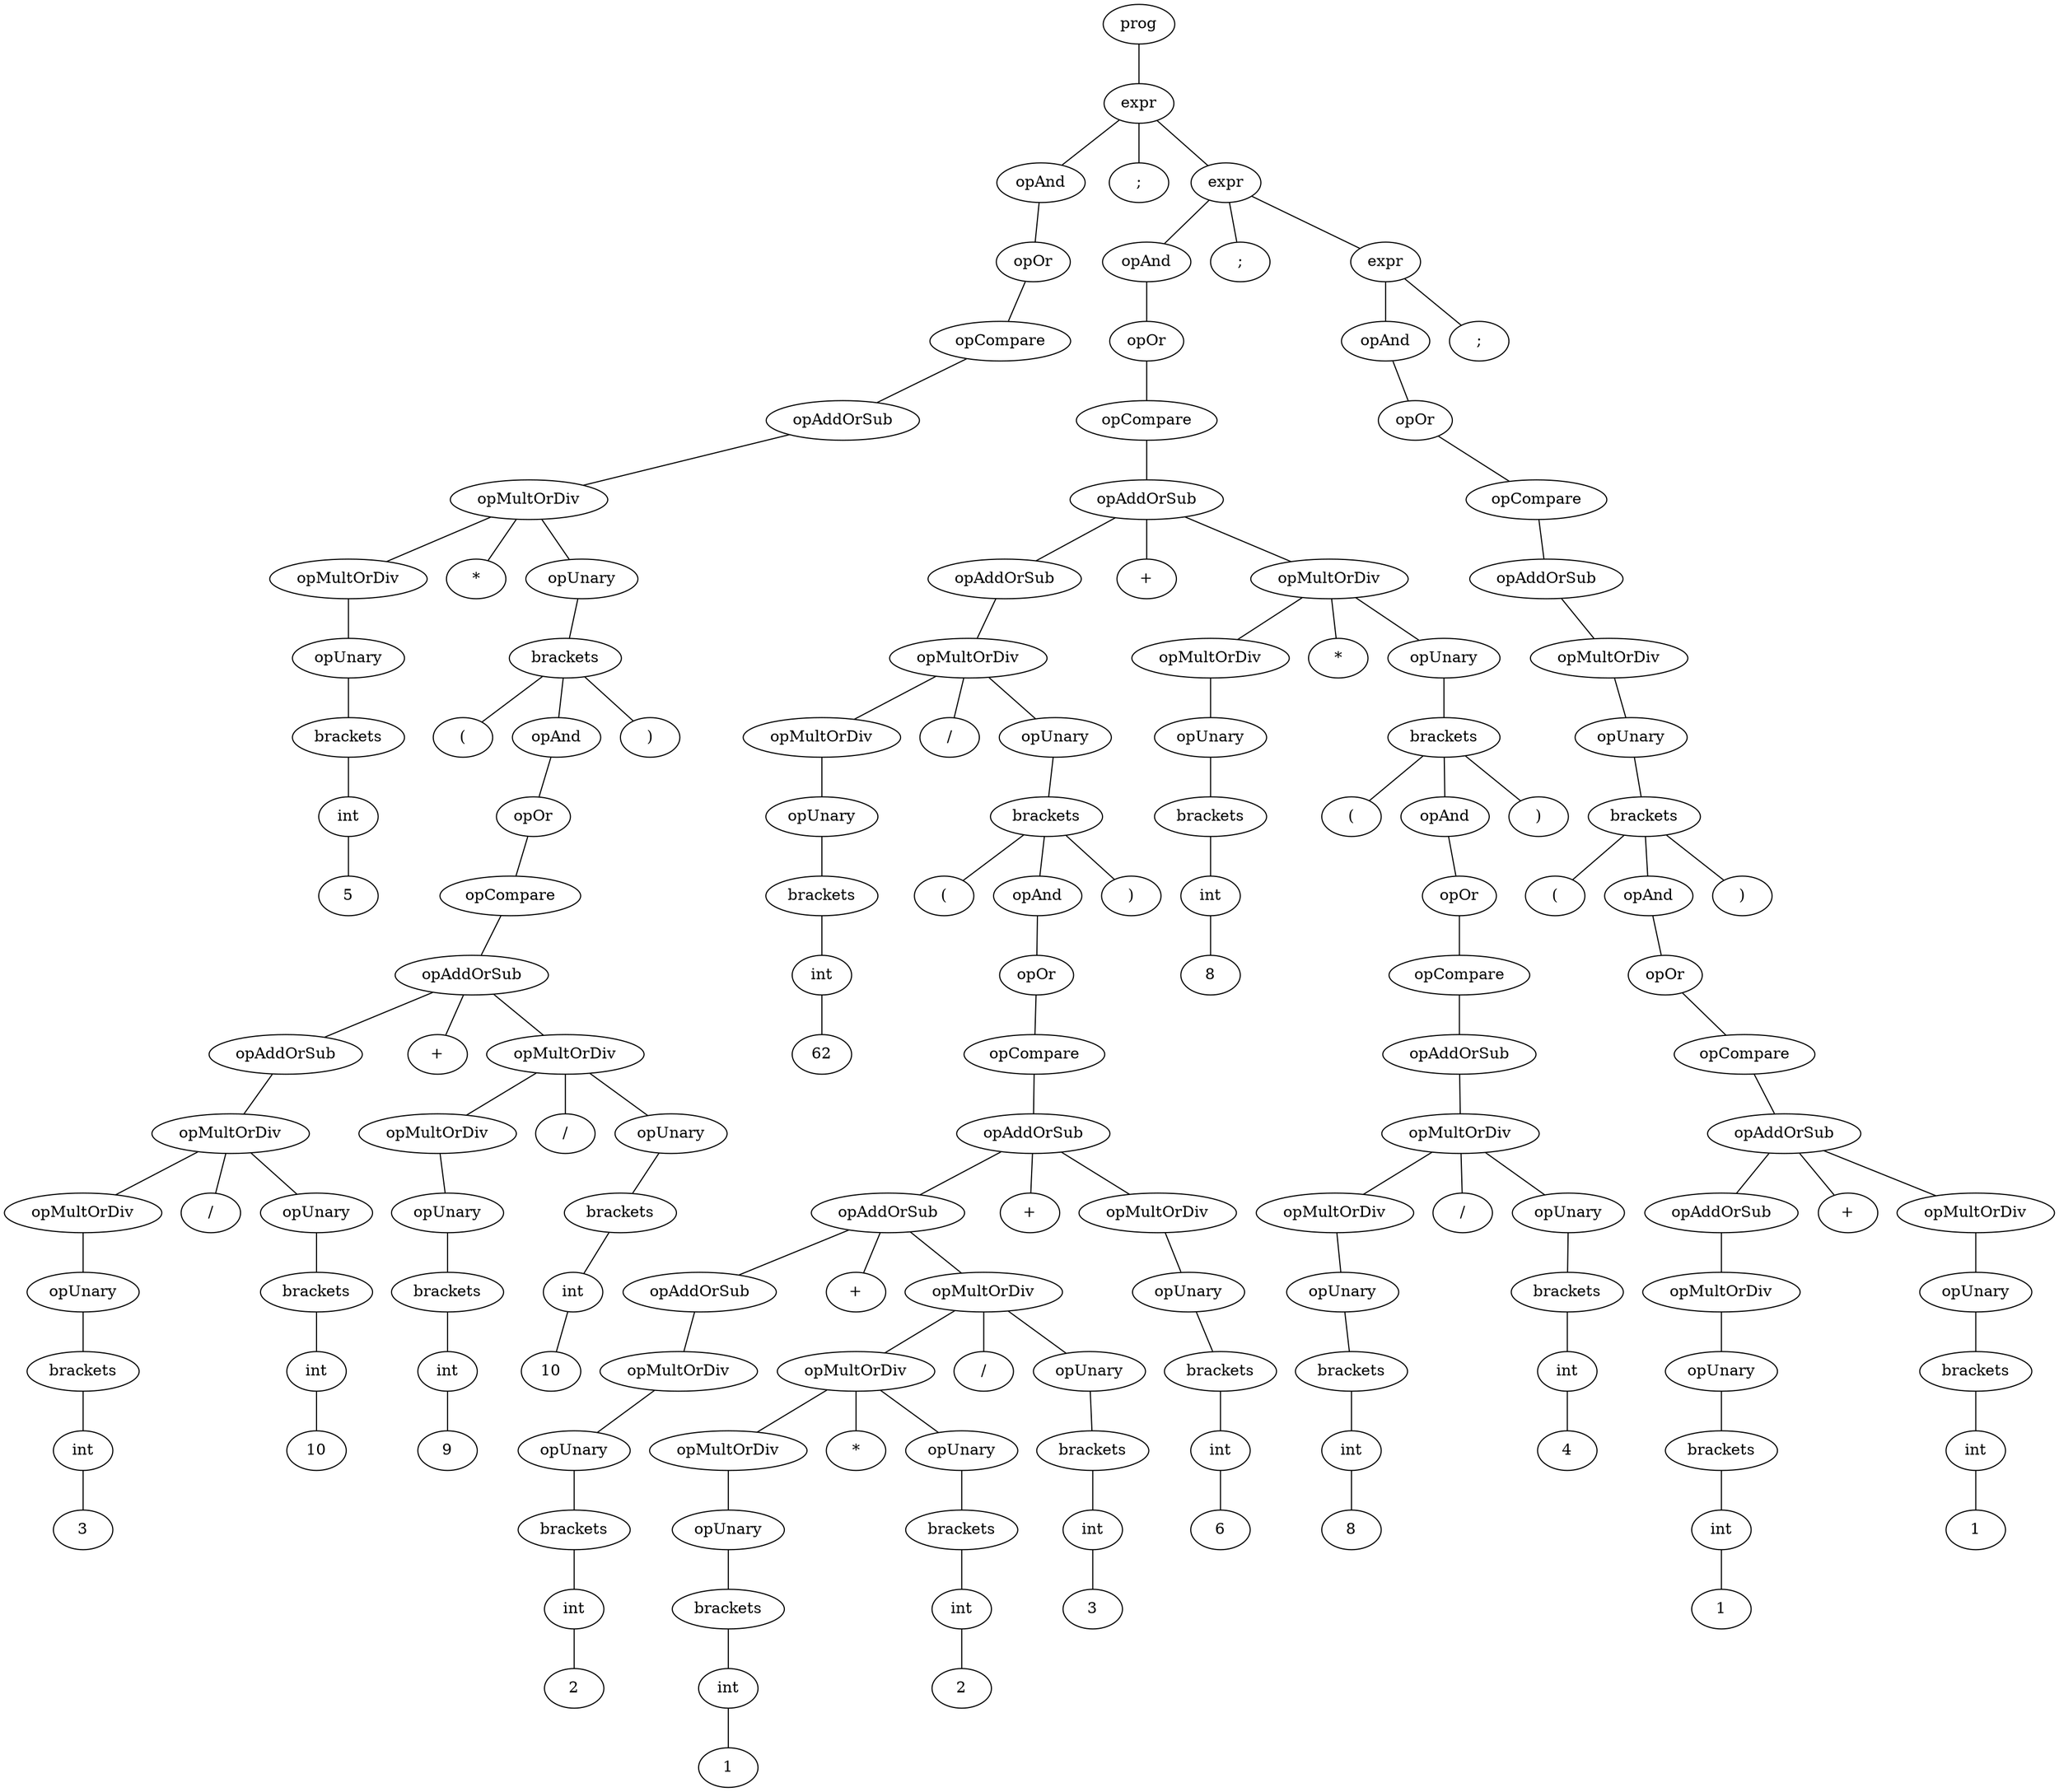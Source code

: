 graph ast { 
<AST.AST object at 0x7f8323391d90>[label="prog"] 
<AST.AST object at 0x7f8323395df0>[label="expr"] 
<AST.AST object at 0x7f8323395850>[label="opAnd"] 
<AST.AST object at 0x7f832339d790>[label="opOr"] 
<AST.AST object at 0x7f832339d160>[label="opCompare"] 
<AST.AST object at 0x7f832339d1c0>[label="opAddOrSub"] 
<AST.AST object at 0x7f832339d2b0>[label="opMultOrDiv"] 
<AST.AST object at 0x7f832339d520>[label="opMultOrDiv"] 
<AST.AST object at 0x7f832339d340>[label="opUnary"] 
<AST.AST object at 0x7f832339d580>[label="brackets"] 
<AST.AST object at 0x7f832339d880>[label="int"] 
<AST.AST object at 0x7f832339d9a0>[label="5"] 
<AST.AST object at 0x7f832339d100>[label="*"] 
<AST.AST object at 0x7f832339da90>[label="opUnary"] 
<AST.AST object at 0x7f832339db80>[label="brackets"] 
<AST.AST object at 0x7f832339dc70>[label="("] 
<AST.AST object at 0x7f832339dd30>[label="opAnd"] 
<AST.AST object at 0x7f832339de20>[label="opOr"] 
<AST.AST object at 0x7f832339df10>[label="opCompare"] 
<AST.AST object at 0x7f83233a1040>[label="opAddOrSub"] 
<AST.AST object at 0x7f83233a1160>[label="opAddOrSub"] 
<AST.AST object at 0x7f83233a1280>[label="opMultOrDiv"] 
<AST.AST object at 0x7f83233a13a0>[label="opMultOrDiv"] 
<AST.AST object at 0x7f83233a14c0>[label="opUnary"] 
<AST.AST object at 0x7f83233a15e0>[label="brackets"] 
<AST.AST object at 0x7f83233a1700>[label="int"] 
<AST.AST object at 0x7f83233a1820>[label="3"] 
<AST.AST object at 0x7f83233a1490>[label="/"] 
<AST.AST object at 0x7f83233a1910>[label="opUnary"] 
<AST.AST object at 0x7f83233a1a00>[label="brackets"] 
<AST.AST object at 0x7f83233a1af0>[label="int"] 
<AST.AST object at 0x7f83233a1be0>[label="10"] 
<AST.AST object at 0x7f83233a1250>[label="+"] 
<AST.AST object at 0x7f83233a1bb0>[label="opMultOrDiv"] 
<AST.AST object at 0x7f83233a1d60>[label="opMultOrDiv"] 
<AST.AST object at 0x7f83233a1e50>[label="opUnary"] 
<AST.AST object at 0x7f83233a1f40>[label="brackets"] 
<AST.AST object at 0x7f83233a4070>[label="int"] 
<AST.AST object at 0x7f83233a4160>[label="9"] 
<AST.AST object at 0x7f83233a1e20>[label="/"] 
<AST.AST object at 0x7f83233a4220>[label="opUnary"] 
<AST.AST object at 0x7f83233a4310>[label="brackets"] 
<AST.AST object at 0x7f83233a4400>[label="int"] 
<AST.AST object at 0x7f83233a44f0>[label="10"] 
<AST.AST object at 0x7f832339ddf0>[label=")"] 
<AST.AST object at 0x7f8323395b20>[label=";"] 
<AST.AST object at 0x7f832339d1f0>[label="expr"] 
<AST.AST object at 0x7f83233a43d0>[label="opAnd"] 
<AST.AST object at 0x7f83233a4640>[label="opOr"] 
<AST.AST object at 0x7f83233a4730>[label="opCompare"] 
<AST.AST object at 0x7f83233a4820>[label="opAddOrSub"] 
<AST.AST object at 0x7f83233a4910>[label="opAddOrSub"] 
<AST.AST object at 0x7f83233a4a00>[label="opMultOrDiv"] 
<AST.AST object at 0x7f83233a4af0>[label="opMultOrDiv"] 
<AST.AST object at 0x7f83233a4be0>[label="opUnary"] 
<AST.AST object at 0x7f83233a4cd0>[label="brackets"] 
<AST.AST object at 0x7f83233a4dc0>[label="int"] 
<AST.AST object at 0x7f83233a4eb0>[label="62"] 
<AST.AST object at 0x7f83233a4bb0>[label="/"] 
<AST.AST object at 0x7f83233a4f70>[label="opUnary"] 
<AST.AST object at 0x7f83233a60a0>[label="brackets"] 
<AST.AST object at 0x7f83233a6190>[label="("] 
<AST.AST object at 0x7f83233a6250>[label="opAnd"] 
<AST.AST object at 0x7f83233a6340>[label="opOr"] 
<AST.AST object at 0x7f83233a6430>[label="opCompare"] 
<AST.AST object at 0x7f83233a6520>[label="opAddOrSub"] 
<AST.AST object at 0x7f83233a6610>[label="opAddOrSub"] 
<AST.AST object at 0x7f83233a6700>[label="opAddOrSub"] 
<AST.AST object at 0x7f83233a67f0>[label="opMultOrDiv"] 
<AST.AST object at 0x7f83233a68e0>[label="opUnary"] 
<AST.AST object at 0x7f83233a69d0>[label="brackets"] 
<AST.AST object at 0x7f83233a6ac0>[label="int"] 
<AST.AST object at 0x7f83233a6be0>[label="2"] 
<AST.AST object at 0x7f83233a67c0>[label="+"] 
<AST.AST object at 0x7f83233a6bb0>[label="opMultOrDiv"] 
<AST.AST object at 0x7f83233a6d90>[label="opMultOrDiv"] 
<AST.AST object at 0x7f83233a6e80>[label="opMultOrDiv"] 
<AST.AST object at 0x7f83233a6f70>[label="opUnary"] 
<AST.AST object at 0x7f83233a80a0>[label="brackets"] 
<AST.AST object at 0x7f83233a8190>[label="int"] 
<AST.AST object at 0x7f83233a8280>[label="1"] 
<AST.AST object at 0x7f83233a6f40>[label="*"] 
<AST.AST object at 0x7f83233a8370>[label="opUnary"] 
<AST.AST object at 0x7f83233a8460>[label="brackets"] 
<AST.AST object at 0x7f83233a8550>[label="int"] 
<AST.AST object at 0x7f83233a8640>[label="2"] 
<AST.AST object at 0x7f83233a6e50>[label="/"] 
<AST.AST object at 0x7f83233a8700>[label="opUnary"] 
<AST.AST object at 0x7f83233a87f0>[label="brackets"] 
<AST.AST object at 0x7f83233a88e0>[label="int"] 
<AST.AST object at 0x7f83233a89d0>[label="3"] 
<AST.AST object at 0x7f83233a66d0>[label="+"] 
<AST.AST object at 0x7f83233a89a0>[label="opMultOrDiv"] 
<AST.AST object at 0x7f83233a8b50>[label="opUnary"] 
<AST.AST object at 0x7f83233a8c40>[label="brackets"] 
<AST.AST object at 0x7f83233a8d30>[label="int"] 
<AST.AST object at 0x7f83233a8e20>[label="6"] 
<AST.AST object at 0x7f83233a6310>[label=")"] 
<AST.AST object at 0x7f83233a49d0>[label="+"] 
<AST.AST object at 0x7f83233a8b20>[label="opMultOrDiv"] 
<AST.AST object at 0x7f83233a8f10>[label="opMultOrDiv"] 
<AST.AST object at 0x7f83233aa040>[label="opUnary"] 
<AST.AST object at 0x7f83233aa130>[label="brackets"] 
<AST.AST object at 0x7f83233aa220>[label="int"] 
<AST.AST object at 0x7f83233aa310>[label="8"] 
<AST.AST object at 0x7f83233a8fd0>[label="*"] 
<AST.AST object at 0x7f83233aa3d0>[label="opUnary"] 
<AST.AST object at 0x7f83233aa4c0>[label="brackets"] 
<AST.AST object at 0x7f83233aa5b0>[label="("] 
<AST.AST object at 0x7f83233aa670>[label="opAnd"] 
<AST.AST object at 0x7f83233aa760>[label="opOr"] 
<AST.AST object at 0x7f83233aa850>[label="opCompare"] 
<AST.AST object at 0x7f83233aa940>[label="opAddOrSub"] 
<AST.AST object at 0x7f83233aaa30>[label="opMultOrDiv"] 
<AST.AST object at 0x7f83233aab20>[label="opMultOrDiv"] 
<AST.AST object at 0x7f83233aac10>[label="opUnary"] 
<AST.AST object at 0x7f83233aad00>[label="brackets"] 
<AST.AST object at 0x7f83233aadf0>[label="int"] 
<AST.AST object at 0x7f83233aaee0>[label="8"] 
<AST.AST object at 0x7f83233aabe0>[label="/"] 
<AST.AST object at 0x7f83233aafa0>[label="opUnary"] 
<AST.AST object at 0x7f83233ac0d0>[label="brackets"] 
<AST.AST object at 0x7f83233ac1c0>[label="int"] 
<AST.AST object at 0x7f83233ac2b0>[label="4"] 
<AST.AST object at 0x7f83233aa730>[label=")"] 
<AST.AST object at 0x7f83233a4610>[label=";"] 
<AST.AST object at 0x7f83233a8ee0>[label="expr"] 
<AST.AST object at 0x7f83233ac190>[label="opAnd"] 
<AST.AST object at 0x7f83233ac400>[label="opOr"] 
<AST.AST object at 0x7f83233ac4f0>[label="opCompare"] 
<AST.AST object at 0x7f83233ac5e0>[label="opAddOrSub"] 
<AST.AST object at 0x7f83233ac6d0>[label="opMultOrDiv"] 
<AST.AST object at 0x7f83233ac7c0>[label="opUnary"] 
<AST.AST object at 0x7f83233ac8b0>[label="brackets"] 
<AST.AST object at 0x7f83233ac9a0>[label="("] 
<AST.AST object at 0x7f83233aca60>[label="opAnd"] 
<AST.AST object at 0x7f83233acb50>[label="opOr"] 
<AST.AST object at 0x7f83233acc40>[label="opCompare"] 
<AST.AST object at 0x7f83233acd30>[label="opAddOrSub"] 
<AST.AST object at 0x7f83233ace20>[label="opAddOrSub"] 
<AST.AST object at 0x7f83233acf10>[label="opMultOrDiv"] 
<AST.AST object at 0x7f83233ae040>[label="opUnary"] 
<AST.AST object at 0x7f83233ae130>[label="brackets"] 
<AST.AST object at 0x7f83233ae220>[label="int"] 
<AST.AST object at 0x7f83233ae310>[label="1"] 
<AST.AST object at 0x7f83233acee0>[label="+"] 
<AST.AST object at 0x7f83233ae2e0>[label="opMultOrDiv"] 
<AST.AST object at 0x7f83233ae490>[label="opUnary"] 
<AST.AST object at 0x7f83233ae580>[label="brackets"] 
<AST.AST object at 0x7f83233ae670>[label="int"] 
<AST.AST object at 0x7f83233ae760>[label="1"] 
<AST.AST object at 0x7f83233acb20>[label=")"] 
<AST.AST object at 0x7f83233ac3d0>[label=";"] 
<AST.AST object at 0x7f8323391d90> -- <AST.AST object at 0x7f8323395df0>
<AST.AST object at 0x7f8323395df0> -- <AST.AST object at 0x7f8323395850>
<AST.AST object at 0x7f8323395850> -- <AST.AST object at 0x7f832339d790>
<AST.AST object at 0x7f832339d790> -- <AST.AST object at 0x7f832339d160>
<AST.AST object at 0x7f832339d160> -- <AST.AST object at 0x7f832339d1c0>
<AST.AST object at 0x7f832339d1c0> -- <AST.AST object at 0x7f832339d2b0>
<AST.AST object at 0x7f832339d2b0> -- <AST.AST object at 0x7f832339d520>
<AST.AST object at 0x7f832339d520> -- <AST.AST object at 0x7f832339d340>
<AST.AST object at 0x7f832339d340> -- <AST.AST object at 0x7f832339d580>
<AST.AST object at 0x7f832339d580> -- <AST.AST object at 0x7f832339d880>
<AST.AST object at 0x7f832339d880> -- <AST.AST object at 0x7f832339d9a0>
<AST.AST object at 0x7f832339d2b0> -- <AST.AST object at 0x7f832339d100>
<AST.AST object at 0x7f832339d2b0> -- <AST.AST object at 0x7f832339da90>
<AST.AST object at 0x7f832339da90> -- <AST.AST object at 0x7f832339db80>
<AST.AST object at 0x7f832339db80> -- <AST.AST object at 0x7f832339dc70>
<AST.AST object at 0x7f832339db80> -- <AST.AST object at 0x7f832339dd30>
<AST.AST object at 0x7f832339dd30> -- <AST.AST object at 0x7f832339de20>
<AST.AST object at 0x7f832339de20> -- <AST.AST object at 0x7f832339df10>
<AST.AST object at 0x7f832339df10> -- <AST.AST object at 0x7f83233a1040>
<AST.AST object at 0x7f83233a1040> -- <AST.AST object at 0x7f83233a1160>
<AST.AST object at 0x7f83233a1160> -- <AST.AST object at 0x7f83233a1280>
<AST.AST object at 0x7f83233a1280> -- <AST.AST object at 0x7f83233a13a0>
<AST.AST object at 0x7f83233a13a0> -- <AST.AST object at 0x7f83233a14c0>
<AST.AST object at 0x7f83233a14c0> -- <AST.AST object at 0x7f83233a15e0>
<AST.AST object at 0x7f83233a15e0> -- <AST.AST object at 0x7f83233a1700>
<AST.AST object at 0x7f83233a1700> -- <AST.AST object at 0x7f83233a1820>
<AST.AST object at 0x7f83233a1280> -- <AST.AST object at 0x7f83233a1490>
<AST.AST object at 0x7f83233a1280> -- <AST.AST object at 0x7f83233a1910>
<AST.AST object at 0x7f83233a1910> -- <AST.AST object at 0x7f83233a1a00>
<AST.AST object at 0x7f83233a1a00> -- <AST.AST object at 0x7f83233a1af0>
<AST.AST object at 0x7f83233a1af0> -- <AST.AST object at 0x7f83233a1be0>
<AST.AST object at 0x7f83233a1040> -- <AST.AST object at 0x7f83233a1250>
<AST.AST object at 0x7f83233a1040> -- <AST.AST object at 0x7f83233a1bb0>
<AST.AST object at 0x7f83233a1bb0> -- <AST.AST object at 0x7f83233a1d60>
<AST.AST object at 0x7f83233a1d60> -- <AST.AST object at 0x7f83233a1e50>
<AST.AST object at 0x7f83233a1e50> -- <AST.AST object at 0x7f83233a1f40>
<AST.AST object at 0x7f83233a1f40> -- <AST.AST object at 0x7f83233a4070>
<AST.AST object at 0x7f83233a4070> -- <AST.AST object at 0x7f83233a4160>
<AST.AST object at 0x7f83233a1bb0> -- <AST.AST object at 0x7f83233a1e20>
<AST.AST object at 0x7f83233a1bb0> -- <AST.AST object at 0x7f83233a4220>
<AST.AST object at 0x7f83233a4220> -- <AST.AST object at 0x7f83233a4310>
<AST.AST object at 0x7f83233a4310> -- <AST.AST object at 0x7f83233a4400>
<AST.AST object at 0x7f83233a4400> -- <AST.AST object at 0x7f83233a44f0>
<AST.AST object at 0x7f832339db80> -- <AST.AST object at 0x7f832339ddf0>
<AST.AST object at 0x7f8323395df0> -- <AST.AST object at 0x7f8323395b20>
<AST.AST object at 0x7f8323395df0> -- <AST.AST object at 0x7f832339d1f0>
<AST.AST object at 0x7f832339d1f0> -- <AST.AST object at 0x7f83233a43d0>
<AST.AST object at 0x7f83233a43d0> -- <AST.AST object at 0x7f83233a4640>
<AST.AST object at 0x7f83233a4640> -- <AST.AST object at 0x7f83233a4730>
<AST.AST object at 0x7f83233a4730> -- <AST.AST object at 0x7f83233a4820>
<AST.AST object at 0x7f83233a4820> -- <AST.AST object at 0x7f83233a4910>
<AST.AST object at 0x7f83233a4910> -- <AST.AST object at 0x7f83233a4a00>
<AST.AST object at 0x7f83233a4a00> -- <AST.AST object at 0x7f83233a4af0>
<AST.AST object at 0x7f83233a4af0> -- <AST.AST object at 0x7f83233a4be0>
<AST.AST object at 0x7f83233a4be0> -- <AST.AST object at 0x7f83233a4cd0>
<AST.AST object at 0x7f83233a4cd0> -- <AST.AST object at 0x7f83233a4dc0>
<AST.AST object at 0x7f83233a4dc0> -- <AST.AST object at 0x7f83233a4eb0>
<AST.AST object at 0x7f83233a4a00> -- <AST.AST object at 0x7f83233a4bb0>
<AST.AST object at 0x7f83233a4a00> -- <AST.AST object at 0x7f83233a4f70>
<AST.AST object at 0x7f83233a4f70> -- <AST.AST object at 0x7f83233a60a0>
<AST.AST object at 0x7f83233a60a0> -- <AST.AST object at 0x7f83233a6190>
<AST.AST object at 0x7f83233a60a0> -- <AST.AST object at 0x7f83233a6250>
<AST.AST object at 0x7f83233a6250> -- <AST.AST object at 0x7f83233a6340>
<AST.AST object at 0x7f83233a6340> -- <AST.AST object at 0x7f83233a6430>
<AST.AST object at 0x7f83233a6430> -- <AST.AST object at 0x7f83233a6520>
<AST.AST object at 0x7f83233a6520> -- <AST.AST object at 0x7f83233a6610>
<AST.AST object at 0x7f83233a6610> -- <AST.AST object at 0x7f83233a6700>
<AST.AST object at 0x7f83233a6700> -- <AST.AST object at 0x7f83233a67f0>
<AST.AST object at 0x7f83233a67f0> -- <AST.AST object at 0x7f83233a68e0>
<AST.AST object at 0x7f83233a68e0> -- <AST.AST object at 0x7f83233a69d0>
<AST.AST object at 0x7f83233a69d0> -- <AST.AST object at 0x7f83233a6ac0>
<AST.AST object at 0x7f83233a6ac0> -- <AST.AST object at 0x7f83233a6be0>
<AST.AST object at 0x7f83233a6610> -- <AST.AST object at 0x7f83233a67c0>
<AST.AST object at 0x7f83233a6610> -- <AST.AST object at 0x7f83233a6bb0>
<AST.AST object at 0x7f83233a6bb0> -- <AST.AST object at 0x7f83233a6d90>
<AST.AST object at 0x7f83233a6d90> -- <AST.AST object at 0x7f83233a6e80>
<AST.AST object at 0x7f83233a6e80> -- <AST.AST object at 0x7f83233a6f70>
<AST.AST object at 0x7f83233a6f70> -- <AST.AST object at 0x7f83233a80a0>
<AST.AST object at 0x7f83233a80a0> -- <AST.AST object at 0x7f83233a8190>
<AST.AST object at 0x7f83233a8190> -- <AST.AST object at 0x7f83233a8280>
<AST.AST object at 0x7f83233a6d90> -- <AST.AST object at 0x7f83233a6f40>
<AST.AST object at 0x7f83233a6d90> -- <AST.AST object at 0x7f83233a8370>
<AST.AST object at 0x7f83233a8370> -- <AST.AST object at 0x7f83233a8460>
<AST.AST object at 0x7f83233a8460> -- <AST.AST object at 0x7f83233a8550>
<AST.AST object at 0x7f83233a8550> -- <AST.AST object at 0x7f83233a8640>
<AST.AST object at 0x7f83233a6bb0> -- <AST.AST object at 0x7f83233a6e50>
<AST.AST object at 0x7f83233a6bb0> -- <AST.AST object at 0x7f83233a8700>
<AST.AST object at 0x7f83233a8700> -- <AST.AST object at 0x7f83233a87f0>
<AST.AST object at 0x7f83233a87f0> -- <AST.AST object at 0x7f83233a88e0>
<AST.AST object at 0x7f83233a88e0> -- <AST.AST object at 0x7f83233a89d0>
<AST.AST object at 0x7f83233a6520> -- <AST.AST object at 0x7f83233a66d0>
<AST.AST object at 0x7f83233a6520> -- <AST.AST object at 0x7f83233a89a0>
<AST.AST object at 0x7f83233a89a0> -- <AST.AST object at 0x7f83233a8b50>
<AST.AST object at 0x7f83233a8b50> -- <AST.AST object at 0x7f83233a8c40>
<AST.AST object at 0x7f83233a8c40> -- <AST.AST object at 0x7f83233a8d30>
<AST.AST object at 0x7f83233a8d30> -- <AST.AST object at 0x7f83233a8e20>
<AST.AST object at 0x7f83233a60a0> -- <AST.AST object at 0x7f83233a6310>
<AST.AST object at 0x7f83233a4820> -- <AST.AST object at 0x7f83233a49d0>
<AST.AST object at 0x7f83233a4820> -- <AST.AST object at 0x7f83233a8b20>
<AST.AST object at 0x7f83233a8b20> -- <AST.AST object at 0x7f83233a8f10>
<AST.AST object at 0x7f83233a8f10> -- <AST.AST object at 0x7f83233aa040>
<AST.AST object at 0x7f83233aa040> -- <AST.AST object at 0x7f83233aa130>
<AST.AST object at 0x7f83233aa130> -- <AST.AST object at 0x7f83233aa220>
<AST.AST object at 0x7f83233aa220> -- <AST.AST object at 0x7f83233aa310>
<AST.AST object at 0x7f83233a8b20> -- <AST.AST object at 0x7f83233a8fd0>
<AST.AST object at 0x7f83233a8b20> -- <AST.AST object at 0x7f83233aa3d0>
<AST.AST object at 0x7f83233aa3d0> -- <AST.AST object at 0x7f83233aa4c0>
<AST.AST object at 0x7f83233aa4c0> -- <AST.AST object at 0x7f83233aa5b0>
<AST.AST object at 0x7f83233aa4c0> -- <AST.AST object at 0x7f83233aa670>
<AST.AST object at 0x7f83233aa670> -- <AST.AST object at 0x7f83233aa760>
<AST.AST object at 0x7f83233aa760> -- <AST.AST object at 0x7f83233aa850>
<AST.AST object at 0x7f83233aa850> -- <AST.AST object at 0x7f83233aa940>
<AST.AST object at 0x7f83233aa940> -- <AST.AST object at 0x7f83233aaa30>
<AST.AST object at 0x7f83233aaa30> -- <AST.AST object at 0x7f83233aab20>
<AST.AST object at 0x7f83233aab20> -- <AST.AST object at 0x7f83233aac10>
<AST.AST object at 0x7f83233aac10> -- <AST.AST object at 0x7f83233aad00>
<AST.AST object at 0x7f83233aad00> -- <AST.AST object at 0x7f83233aadf0>
<AST.AST object at 0x7f83233aadf0> -- <AST.AST object at 0x7f83233aaee0>
<AST.AST object at 0x7f83233aaa30> -- <AST.AST object at 0x7f83233aabe0>
<AST.AST object at 0x7f83233aaa30> -- <AST.AST object at 0x7f83233aafa0>
<AST.AST object at 0x7f83233aafa0> -- <AST.AST object at 0x7f83233ac0d0>
<AST.AST object at 0x7f83233ac0d0> -- <AST.AST object at 0x7f83233ac1c0>
<AST.AST object at 0x7f83233ac1c0> -- <AST.AST object at 0x7f83233ac2b0>
<AST.AST object at 0x7f83233aa4c0> -- <AST.AST object at 0x7f83233aa730>
<AST.AST object at 0x7f832339d1f0> -- <AST.AST object at 0x7f83233a4610>
<AST.AST object at 0x7f832339d1f0> -- <AST.AST object at 0x7f83233a8ee0>
<AST.AST object at 0x7f83233a8ee0> -- <AST.AST object at 0x7f83233ac190>
<AST.AST object at 0x7f83233ac190> -- <AST.AST object at 0x7f83233ac400>
<AST.AST object at 0x7f83233ac400> -- <AST.AST object at 0x7f83233ac4f0>
<AST.AST object at 0x7f83233ac4f0> -- <AST.AST object at 0x7f83233ac5e0>
<AST.AST object at 0x7f83233ac5e0> -- <AST.AST object at 0x7f83233ac6d0>
<AST.AST object at 0x7f83233ac6d0> -- <AST.AST object at 0x7f83233ac7c0>
<AST.AST object at 0x7f83233ac7c0> -- <AST.AST object at 0x7f83233ac8b0>
<AST.AST object at 0x7f83233ac8b0> -- <AST.AST object at 0x7f83233ac9a0>
<AST.AST object at 0x7f83233ac8b0> -- <AST.AST object at 0x7f83233aca60>
<AST.AST object at 0x7f83233aca60> -- <AST.AST object at 0x7f83233acb50>
<AST.AST object at 0x7f83233acb50> -- <AST.AST object at 0x7f83233acc40>
<AST.AST object at 0x7f83233acc40> -- <AST.AST object at 0x7f83233acd30>
<AST.AST object at 0x7f83233acd30> -- <AST.AST object at 0x7f83233ace20>
<AST.AST object at 0x7f83233ace20> -- <AST.AST object at 0x7f83233acf10>
<AST.AST object at 0x7f83233acf10> -- <AST.AST object at 0x7f83233ae040>
<AST.AST object at 0x7f83233ae040> -- <AST.AST object at 0x7f83233ae130>
<AST.AST object at 0x7f83233ae130> -- <AST.AST object at 0x7f83233ae220>
<AST.AST object at 0x7f83233ae220> -- <AST.AST object at 0x7f83233ae310>
<AST.AST object at 0x7f83233acd30> -- <AST.AST object at 0x7f83233acee0>
<AST.AST object at 0x7f83233acd30> -- <AST.AST object at 0x7f83233ae2e0>
<AST.AST object at 0x7f83233ae2e0> -- <AST.AST object at 0x7f83233ae490>
<AST.AST object at 0x7f83233ae490> -- <AST.AST object at 0x7f83233ae580>
<AST.AST object at 0x7f83233ae580> -- <AST.AST object at 0x7f83233ae670>
<AST.AST object at 0x7f83233ae670> -- <AST.AST object at 0x7f83233ae760>
<AST.AST object at 0x7f83233ac8b0> -- <AST.AST object at 0x7f83233acb20>
<AST.AST object at 0x7f83233a8ee0> -- <AST.AST object at 0x7f83233ac3d0>
}